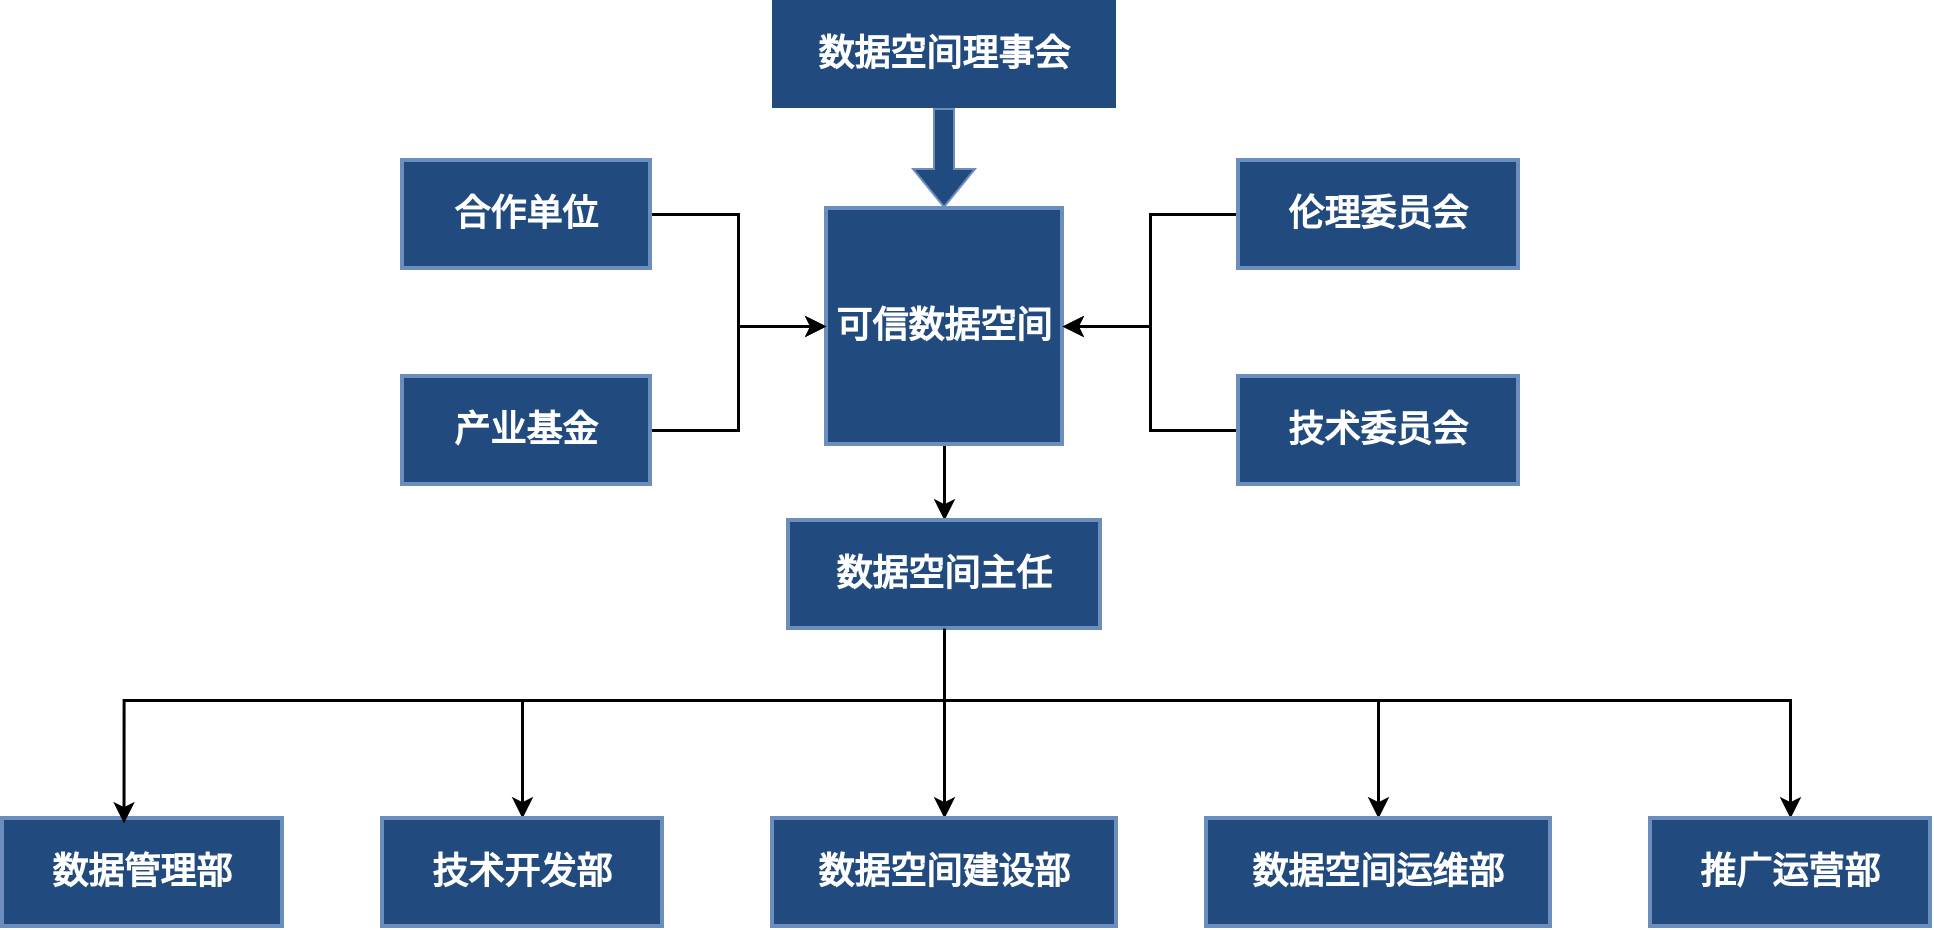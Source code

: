 <mxfile version="26.2.9">
  <diagram id="prtHgNgQTEPvFCAcTncT" name="Page-1">
    <mxGraphModel dx="1181" dy="644" grid="1" gridSize="10" guides="1" tooltips="1" connect="1" arrows="1" fold="1" page="1" pageScale="1" pageWidth="827" pageHeight="1169" math="0" shadow="0">
      <root>
        <mxCell id="0" />
        <mxCell id="1" parent="0" />
        <mxCell id="n8PuyOx6uOkXC0G1h50T-67" value="数据空间理事会" style="whiteSpace=wrap;strokeWidth=2;fontSize=18;fillColor=#214A7E;strokeColor=none;fontStyle=1;fontColor=#FFFFFF;fillStyle=auto;" vertex="1" parent="1">
          <mxGeometry x="435" y="370" width="172" height="54" as="geometry" />
        </mxCell>
        <mxCell id="n8PuyOx6uOkXC0G1h50T-103" style="edgeStyle=orthogonalEdgeStyle;rounded=0;orthogonalLoop=1;jettySize=auto;html=1;exitX=0.5;exitY=1;exitDx=0;exitDy=0;entryX=0.5;entryY=0;entryDx=0;entryDy=0;fontSize=18;fontStyle=1;fontColor=#FFFFFF;strokeWidth=1.5;" edge="1" parent="1" source="n8PuyOx6uOkXC0G1h50T-68" target="n8PuyOx6uOkXC0G1h50T-69">
          <mxGeometry relative="1" as="geometry" />
        </mxCell>
        <mxCell id="n8PuyOx6uOkXC0G1h50T-68" value="可信数据空间" style="aspect=fixed;strokeWidth=2;whiteSpace=wrap;container=0;flipV=1;fontSize=18;fillColor=#214A7E;strokeColor=#6C8EBF;fontStyle=1;fontColor=#FFFFFF;" vertex="1" parent="1">
          <mxGeometry x="462" y="474" width="118" height="118" as="geometry" />
        </mxCell>
        <mxCell id="n8PuyOx6uOkXC0G1h50T-112" style="edgeStyle=orthogonalEdgeStyle;rounded=0;orthogonalLoop=1;jettySize=auto;html=1;entryX=0.5;entryY=0;entryDx=0;entryDy=0;fontStyle=1;fontColor=#FFFFFF;strokeWidth=1.5;" edge="1" parent="1" source="n8PuyOx6uOkXC0G1h50T-69" target="n8PuyOx6uOkXC0G1h50T-75">
          <mxGeometry relative="1" as="geometry">
            <Array as="points">
              <mxPoint x="521" y="720" />
              <mxPoint x="310" y="720" />
            </Array>
          </mxGeometry>
        </mxCell>
        <mxCell id="n8PuyOx6uOkXC0G1h50T-113" style="edgeStyle=orthogonalEdgeStyle;rounded=0;orthogonalLoop=1;jettySize=auto;html=1;entryX=0.5;entryY=0;entryDx=0;entryDy=0;fontStyle=1;fontColor=#FFFFFF;strokeWidth=1.5;" edge="1" parent="1" source="n8PuyOx6uOkXC0G1h50T-69" target="n8PuyOx6uOkXC0G1h50T-76">
          <mxGeometry relative="1" as="geometry" />
        </mxCell>
        <mxCell id="n8PuyOx6uOkXC0G1h50T-114" style="edgeStyle=orthogonalEdgeStyle;rounded=0;orthogonalLoop=1;jettySize=auto;html=1;entryX=0.5;entryY=0;entryDx=0;entryDy=0;fontStyle=1;fontColor=#FFFFFF;strokeWidth=1.5;" edge="1" parent="1" source="n8PuyOx6uOkXC0G1h50T-69" target="n8PuyOx6uOkXC0G1h50T-77">
          <mxGeometry relative="1" as="geometry">
            <Array as="points">
              <mxPoint x="521" y="720" />
              <mxPoint x="738" y="720" />
            </Array>
          </mxGeometry>
        </mxCell>
        <mxCell id="n8PuyOx6uOkXC0G1h50T-115" style="edgeStyle=orthogonalEdgeStyle;rounded=0;orthogonalLoop=1;jettySize=auto;html=1;entryX=0.5;entryY=0;entryDx=0;entryDy=0;fontStyle=1;fontColor=#FFFFFF;strokeWidth=1.5;" edge="1" parent="1" source="n8PuyOx6uOkXC0G1h50T-69" target="n8PuyOx6uOkXC0G1h50T-78">
          <mxGeometry relative="1" as="geometry">
            <Array as="points">
              <mxPoint x="521" y="720" />
              <mxPoint x="944" y="720" />
            </Array>
          </mxGeometry>
        </mxCell>
        <mxCell id="n8PuyOx6uOkXC0G1h50T-69" value="数据空间主任" style="whiteSpace=wrap;strokeWidth=2;fontSize=18;fillColor=#214A7E;strokeColor=#6C8EBF;fontStyle=1;fontColor=#FFFFFF;" vertex="1" parent="1">
          <mxGeometry x="443" y="630" width="156" height="54" as="geometry" />
        </mxCell>
        <mxCell id="n8PuyOx6uOkXC0G1h50T-101" style="edgeStyle=orthogonalEdgeStyle;rounded=0;orthogonalLoop=1;jettySize=auto;html=1;exitX=0;exitY=0.5;exitDx=0;exitDy=0;entryX=1;entryY=0.5;entryDx=0;entryDy=0;fontSize=18;fontStyle=1;fontColor=#FFFFFF;strokeWidth=1.5;" edge="1" parent="1" source="n8PuyOx6uOkXC0G1h50T-71" target="n8PuyOx6uOkXC0G1h50T-68">
          <mxGeometry relative="1" as="geometry" />
        </mxCell>
        <mxCell id="n8PuyOx6uOkXC0G1h50T-71" value="伦理委员会" style="whiteSpace=wrap;strokeWidth=2;fontSize=18;fillColor=#214A7E;strokeColor=#6C8EBF;fontStyle=1;fontColor=#FFFFFF;" vertex="1" parent="1">
          <mxGeometry x="668" y="450" width="140" height="54" as="geometry" />
        </mxCell>
        <mxCell id="n8PuyOx6uOkXC0G1h50T-109" style="edgeStyle=orthogonalEdgeStyle;rounded=0;orthogonalLoop=1;jettySize=auto;html=1;entryX=0;entryY=0.5;entryDx=0;entryDy=0;fontStyle=1;fontColor=#FFFFFF;strokeWidth=1.5;" edge="1" parent="1" source="n8PuyOx6uOkXC0G1h50T-72" target="n8PuyOx6uOkXC0G1h50T-68">
          <mxGeometry relative="1" as="geometry" />
        </mxCell>
        <mxCell id="n8PuyOx6uOkXC0G1h50T-72" value="产业基金" style="whiteSpace=wrap;strokeWidth=2;fontSize=18;fillColor=#214A7E;strokeColor=#6C8EBF;fontStyle=1;fontColor=#FFFFFF;" vertex="1" parent="1">
          <mxGeometry x="250" y="558" width="124" height="54" as="geometry" />
        </mxCell>
        <mxCell id="n8PuyOx6uOkXC0G1h50T-74" value="数据管理部" style="whiteSpace=wrap;strokeWidth=2;fontSize=18;fillColor=#214A7E;strokeColor=#6C8EBF;fontStyle=1;fontColor=#FFFFFF;" vertex="1" parent="1">
          <mxGeometry x="50" y="779" width="140" height="54" as="geometry" />
        </mxCell>
        <mxCell id="n8PuyOx6uOkXC0G1h50T-75" value="技术开发部" style="whiteSpace=wrap;strokeWidth=2;fontSize=18;fillColor=#214A7E;strokeColor=#6C8EBF;fontStyle=1;fontColor=#FFFFFF;" vertex="1" parent="1">
          <mxGeometry x="240" y="779" width="140" height="54" as="geometry" />
        </mxCell>
        <mxCell id="n8PuyOx6uOkXC0G1h50T-76" value="数据空间建设部" style="whiteSpace=wrap;strokeWidth=2;fontSize=18;fillColor=#214A7E;strokeColor=#6C8EBF;fontStyle=1;fontColor=#FFFFFF;" vertex="1" parent="1">
          <mxGeometry x="435" y="779" width="172" height="54" as="geometry" />
        </mxCell>
        <mxCell id="n8PuyOx6uOkXC0G1h50T-77" value="数据空间运维部" style="whiteSpace=wrap;strokeWidth=2;fontSize=18;fillColor=#214A7E;strokeColor=#6C8EBF;fontStyle=1;fontColor=#FFFFFF;" vertex="1" parent="1">
          <mxGeometry x="652" y="779" width="172" height="54" as="geometry" />
        </mxCell>
        <mxCell id="n8PuyOx6uOkXC0G1h50T-78" value="推广运营部" style="whiteSpace=wrap;strokeWidth=2;fontSize=18;fillColor=#214A7E;strokeColor=#6C8EBF;fontStyle=1;fontColor=#FFFFFF;" vertex="1" parent="1">
          <mxGeometry x="874" y="779" width="140" height="54" as="geometry" />
        </mxCell>
        <mxCell id="n8PuyOx6uOkXC0G1h50T-107" style="edgeStyle=orthogonalEdgeStyle;rounded=0;orthogonalLoop=1;jettySize=auto;html=1;entryX=0;entryY=0.5;entryDx=0;entryDy=0;fontStyle=1;fontColor=#FFFFFF;strokeWidth=1.5;" edge="1" parent="1" source="n8PuyOx6uOkXC0G1h50T-73" target="n8PuyOx6uOkXC0G1h50T-68">
          <mxGeometry relative="1" as="geometry" />
        </mxCell>
        <mxCell id="n8PuyOx6uOkXC0G1h50T-73" value="合作单位" style="whiteSpace=wrap;strokeWidth=2;fontSize=18;fillColor=#214A7E;strokeColor=#6C8EBF;fontStyle=1;fontColor=#FFFFFF;" vertex="1" parent="1">
          <mxGeometry x="250" y="450" width="124" height="54" as="geometry" />
        </mxCell>
        <mxCell id="n8PuyOx6uOkXC0G1h50T-102" style="edgeStyle=orthogonalEdgeStyle;rounded=0;orthogonalLoop=1;jettySize=auto;html=1;entryX=1;entryY=0.5;entryDx=0;entryDy=0;fontSize=18;fontStyle=1;fontColor=#FFFFFF;strokeWidth=1.5;" edge="1" parent="1" source="n8PuyOx6uOkXC0G1h50T-70" target="n8PuyOx6uOkXC0G1h50T-68">
          <mxGeometry relative="1" as="geometry" />
        </mxCell>
        <mxCell id="n8PuyOx6uOkXC0G1h50T-70" value="技术委员会" style="whiteSpace=wrap;strokeWidth=2;fontSize=18;fillColor=#214A7E;strokeColor=#6C8EBF;fontStyle=1;fontColor=#FFFFFF;" vertex="1" parent="1">
          <mxGeometry x="668" y="558" width="140" height="54" as="geometry" />
        </mxCell>
        <mxCell id="n8PuyOx6uOkXC0G1h50T-105" value="" style="shape=flexArrow;endArrow=classic;html=1;rounded=0;entryX=0.5;entryY=0;entryDx=0;entryDy=0;exitX=0.5;exitY=1;exitDx=0;exitDy=0;fontSize=18;fillColor=#214A7E;strokeColor=#6c8ebf;fontStyle=1;fontColor=#FFFFFF;" edge="1" parent="1" source="n8PuyOx6uOkXC0G1h50T-67" target="n8PuyOx6uOkXC0G1h50T-68">
          <mxGeometry width="50" height="50" relative="1" as="geometry">
            <mxPoint x="520" y="430" as="sourcePoint" />
            <mxPoint x="560" y="380" as="targetPoint" />
          </mxGeometry>
        </mxCell>
        <mxCell id="n8PuyOx6uOkXC0G1h50T-111" style="edgeStyle=orthogonalEdgeStyle;rounded=0;orthogonalLoop=1;jettySize=auto;html=1;entryX=0.434;entryY=0.045;entryDx=0;entryDy=0;entryPerimeter=0;fontStyle=1;fontColor=#FFFFFF;strokeWidth=1.5;" edge="1" parent="1" source="n8PuyOx6uOkXC0G1h50T-69" target="n8PuyOx6uOkXC0G1h50T-74">
          <mxGeometry relative="1" as="geometry">
            <Array as="points">
              <mxPoint x="521" y="720" />
              <mxPoint x="111" y="720" />
            </Array>
          </mxGeometry>
        </mxCell>
      </root>
    </mxGraphModel>
  </diagram>
</mxfile>
